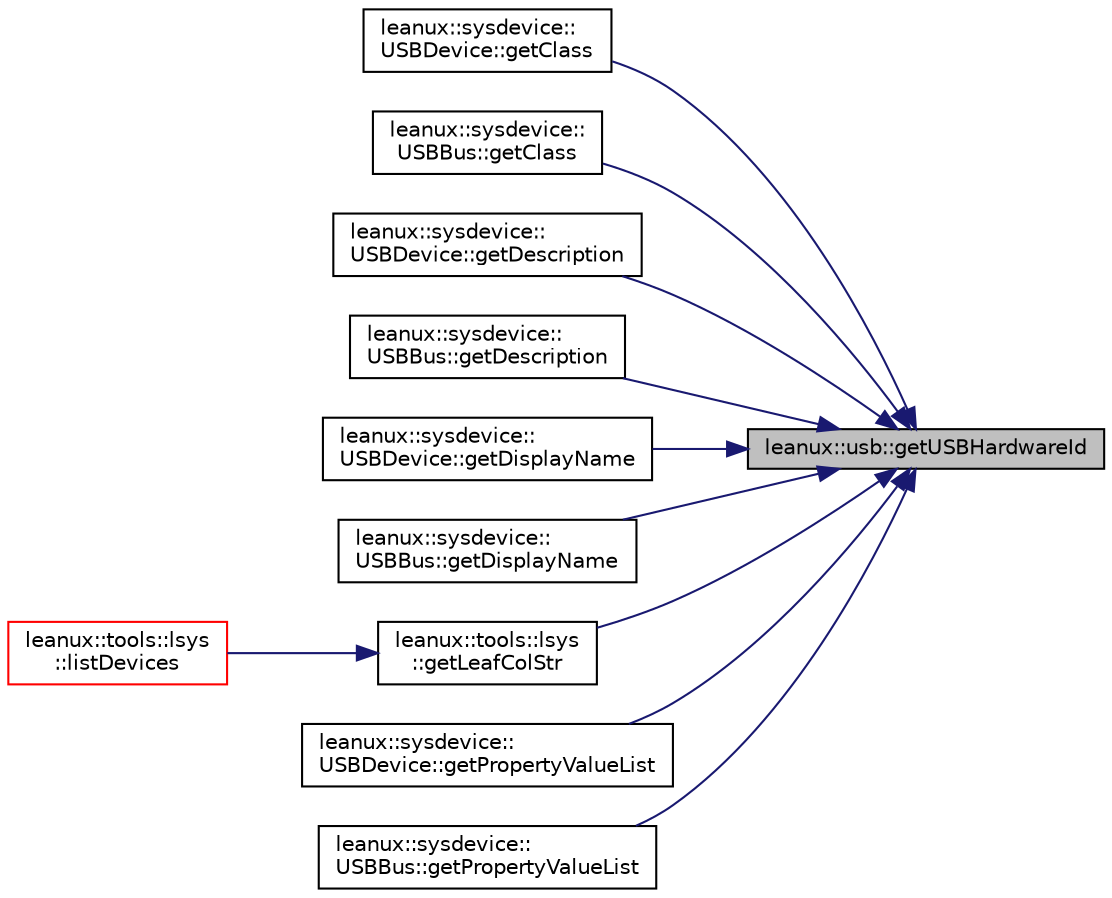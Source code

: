 digraph "leanux::usb::getUSBHardwareId"
{
 // LATEX_PDF_SIZE
  bgcolor="transparent";
  edge [fontname="Helvetica",fontsize="10",labelfontname="Helvetica",labelfontsize="10"];
  node [fontname="Helvetica",fontsize="10",shape=record];
  rankdir="RL";
  Node1 [label="leanux::usb::getUSBHardwareId",height=0.2,width=0.4,color="black", fillcolor="grey75", style="filled", fontcolor="black",tooltip="Get the USBHardwareId from an USBDevicePath."];
  Node1 -> Node2 [dir="back",color="midnightblue",fontsize="10",style="solid",fontname="Helvetica"];
  Node2 [label="leanux::sysdevice::\lUSBDevice::getClass",height=0.2,width=0.4,color="black",URL="$classleanux_1_1sysdevice_1_1USBDevice.html#a2408540d2d0fd3f215a860324b604961",tooltip="Get the device class for this device."];
  Node1 -> Node3 [dir="back",color="midnightblue",fontsize="10",style="solid",fontname="Helvetica"];
  Node3 [label="leanux::sysdevice::\lUSBBus::getClass",height=0.2,width=0.4,color="black",URL="$classleanux_1_1sysdevice_1_1USBBus.html#a926a459be1a220ee0532040862efac46",tooltip="Get the device class for this device."];
  Node1 -> Node4 [dir="back",color="midnightblue",fontsize="10",style="solid",fontname="Helvetica"];
  Node4 [label="leanux::sysdevice::\lUSBDevice::getDescription",height=0.2,width=0.4,color="black",URL="$classleanux_1_1sysdevice_1_1USBDevice.html#a960bc4e4f0508829ee75816a9e054ace",tooltip="Get a human readable description of this SysDevice."];
  Node1 -> Node5 [dir="back",color="midnightblue",fontsize="10",style="solid",fontname="Helvetica"];
  Node5 [label="leanux::sysdevice::\lUSBBus::getDescription",height=0.2,width=0.4,color="black",URL="$classleanux_1_1sysdevice_1_1USBBus.html#aed156094cacba5726b198c9f6894d017",tooltip="Get a human readable description of this SysDevice."];
  Node1 -> Node6 [dir="back",color="midnightblue",fontsize="10",style="solid",fontname="Helvetica"];
  Node6 [label="leanux::sysdevice::\lUSBDevice::getDisplayName",height=0.2,width=0.4,color="black",URL="$classleanux_1_1sysdevice_1_1USBDevice.html#ae149cb6875a14576a714b0428690835f",tooltip=" "];
  Node1 -> Node7 [dir="back",color="midnightblue",fontsize="10",style="solid",fontname="Helvetica"];
  Node7 [label="leanux::sysdevice::\lUSBBus::getDisplayName",height=0.2,width=0.4,color="black",URL="$classleanux_1_1sysdevice_1_1USBBus.html#a35036f66ae9bf3fdb008825432cd601b",tooltip=" "];
  Node1 -> Node8 [dir="back",color="midnightblue",fontsize="10",style="solid",fontname="Helvetica"];
  Node8 [label="leanux::tools::lsys\l::getLeafColStr",height=0.2,width=0.4,color="black",URL="$namespaceleanux_1_1tools_1_1lsys.html#a4a56050ff78d8c77b6a699ff6d5aea50",tooltip="get named field attributes for the SysDevice."];
  Node8 -> Node9 [dir="back",color="midnightblue",fontsize="10",style="solid",fontname="Helvetica"];
  Node9 [label="leanux::tools::lsys\l::listDevices",height=0.2,width=0.4,color="red",URL="$namespaceleanux_1_1tools_1_1lsys.html#ad858cdc5736e1be415f25fdaec024b58",tooltip="list devices, filtered if opt_t is set."];
  Node1 -> Node13 [dir="back",color="midnightblue",fontsize="10",style="solid",fontname="Helvetica"];
  Node13 [label="leanux::sysdevice::\lUSBDevice::getPropertyValueList",height=0.2,width=0.4,color="black",URL="$classleanux_1_1sysdevice_1_1USBDevice.html#aa7074d6382d3ef77a36a7454dbf99f1e",tooltip=" "];
  Node1 -> Node14 [dir="back",color="midnightblue",fontsize="10",style="solid",fontname="Helvetica"];
  Node14 [label="leanux::sysdevice::\lUSBBus::getPropertyValueList",height=0.2,width=0.4,color="black",URL="$classleanux_1_1sysdevice_1_1USBBus.html#aa244ae7511e6792b74236c20634b895f",tooltip=" "];
}
